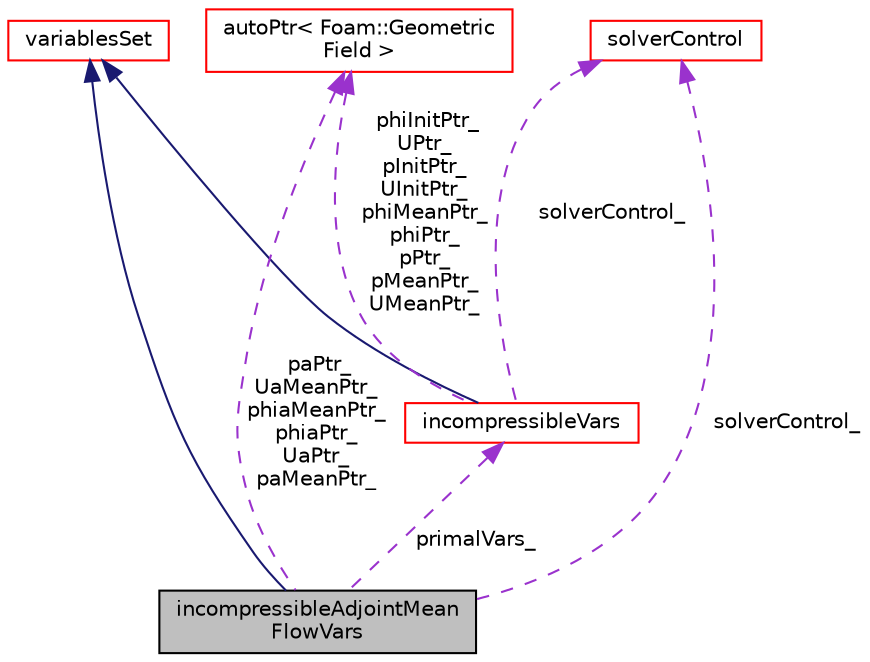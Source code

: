 digraph "incompressibleAdjointMeanFlowVars"
{
  bgcolor="transparent";
  edge [fontname="Helvetica",fontsize="10",labelfontname="Helvetica",labelfontsize="10"];
  node [fontname="Helvetica",fontsize="10",shape=record];
  Node1 [label="incompressibleAdjointMean\lFlowVars",height=0.2,width=0.4,color="black", fillcolor="grey75", style="filled" fontcolor="black"];
  Node2 -> Node1 [dir="back",color="midnightblue",fontsize="10",style="solid",fontname="Helvetica"];
  Node2 [label="variablesSet",height=0.2,width=0.4,color="red",URL="$classFoam_1_1variablesSet.html",tooltip="Base class for creating a set of variables. "];
  Node3 -> Node1 [dir="back",color="darkorchid3",fontsize="10",style="dashed",label=" paPtr_\nUaMeanPtr_\nphiaMeanPtr_\nphiaPtr_\nUaPtr_\npaMeanPtr_" ,fontname="Helvetica"];
  Node3 [label="autoPtr\< Foam::Geometric\lField \>",height=0.2,width=0.4,color="red",URL="$classFoam_1_1autoPtr.html"];
  Node4 -> Node1 [dir="back",color="darkorchid3",fontsize="10",style="dashed",label=" primalVars_" ,fontname="Helvetica"];
  Node4 [label="incompressibleVars",height=0.2,width=0.4,color="red",URL="$classFoam_1_1incompressibleVars.html",tooltip="Base class for solution control classes. "];
  Node2 -> Node4 [dir="back",color="midnightblue",fontsize="10",style="solid",fontname="Helvetica"];
  Node3 -> Node4 [dir="back",color="darkorchid3",fontsize="10",style="dashed",label=" phiInitPtr_\nUPtr_\npInitPtr_\nUInitPtr_\nphiMeanPtr_\nphiPtr_\npPtr_\npMeanPtr_\nUMeanPtr_" ,fontname="Helvetica"];
  Node5 -> Node4 [dir="back",color="darkorchid3",fontsize="10",style="dashed",label=" solverControl_" ,fontname="Helvetica"];
  Node5 [label="solverControl",height=0.2,width=0.4,color="red",URL="$classFoam_1_1solverControl.html",tooltip="Base class for solver control classes. "];
  Node5 -> Node1 [dir="back",color="darkorchid3",fontsize="10",style="dashed",label=" solverControl_" ,fontname="Helvetica"];
}
